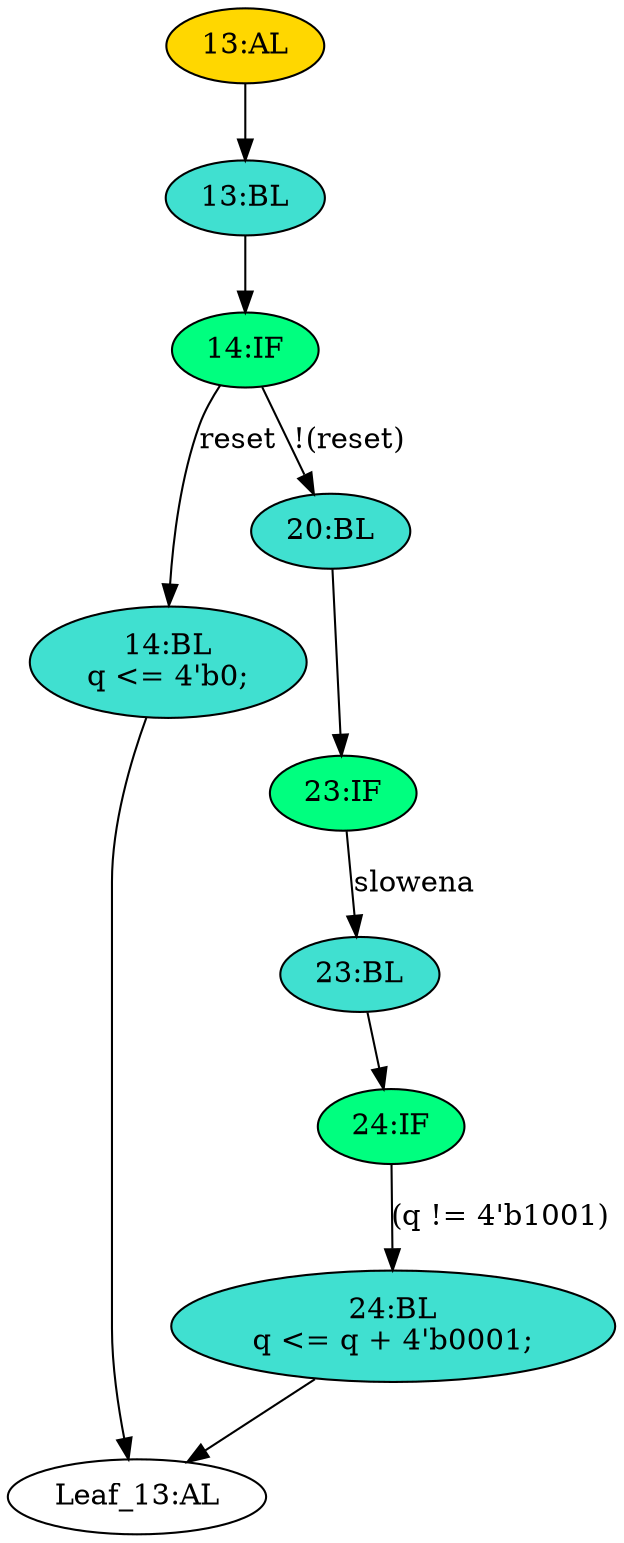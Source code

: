 strict digraph "" {
	node [label="\N"];
	"23:IF"	[ast="<pyverilog.vparser.ast.IfStatement object at 0x7fa5a608a450>",
		fillcolor=springgreen,
		label="23:IF",
		statements="[]",
		style=filled,
		typ=IfStatement];
	"23:BL"	[ast="<pyverilog.vparser.ast.Block object at 0x7fa5a608a5d0>",
		fillcolor=turquoise,
		label="23:BL",
		statements="[]",
		style=filled,
		typ=Block];
	"23:IF" -> "23:BL"	[cond="['slowena']",
		label=slowena,
		lineno=23];
	"14:BL"	[ast="<pyverilog.vparser.ast.Block object at 0x7fa5a608aad0>",
		fillcolor=turquoise,
		label="14:BL
q <= 4'b0;",
		statements="[<pyverilog.vparser.ast.NonblockingSubstitution object at 0x7fa5a608a990>]",
		style=filled,
		typ=Block];
	"Leaf_13:AL"	[def_var="['q']",
		label="Leaf_13:AL"];
	"14:BL" -> "Leaf_13:AL"	[cond="[]",
		lineno=None];
	"20:BL"	[ast="<pyverilog.vparser.ast.Block object at 0x7fa5a608ab50>",
		fillcolor=turquoise,
		label="20:BL",
		statements="[]",
		style=filled,
		typ=Block];
	"20:BL" -> "23:IF"	[cond="[]",
		lineno=None];
	"24:BL"	[ast="<pyverilog.vparser.ast.Block object at 0x7fa5a608a650>",
		fillcolor=turquoise,
		label="24:BL
q <= q + 4'b0001;",
		statements="[<pyverilog.vparser.ast.NonblockingSubstitution object at 0x7fa5a608a690>]",
		style=filled,
		typ=Block];
	"24:BL" -> "Leaf_13:AL"	[cond="[]",
		lineno=None];
	"13:BL"	[ast="<pyverilog.vparser.ast.Block object at 0x7fa5a608abd0>",
		fillcolor=turquoise,
		label="13:BL",
		statements="[]",
		style=filled,
		typ=Block];
	"14:IF"	[ast="<pyverilog.vparser.ast.IfStatement object at 0x7fa5a608ac10>",
		fillcolor=springgreen,
		label="14:IF",
		statements="[]",
		style=filled,
		typ=IfStatement];
	"13:BL" -> "14:IF"	[cond="[]",
		lineno=None];
	"14:IF" -> "14:BL"	[cond="['reset']",
		label=reset,
		lineno=14];
	"14:IF" -> "20:BL"	[cond="['reset']",
		label="!(reset)",
		lineno=14];
	"24:IF"	[ast="<pyverilog.vparser.ast.IfStatement object at 0x7fa5a608a610>",
		fillcolor=springgreen,
		label="24:IF",
		statements="[]",
		style=filled,
		typ=IfStatement];
	"24:IF" -> "24:BL"	[cond="['q']",
		label="(q != 4'b1001)",
		lineno=24];
	"13:AL"	[ast="<pyverilog.vparser.ast.Always object at 0x7fa5a608acd0>",
		clk_sens=True,
		fillcolor=gold,
		label="13:AL",
		sens="['clk']",
		statements="[]",
		style=filled,
		typ=Always,
		use_var="['q', 'reset', 'slowena']"];
	"13:AL" -> "13:BL"	[cond="[]",
		lineno=None];
	"23:BL" -> "24:IF"	[cond="[]",
		lineno=None];
}
